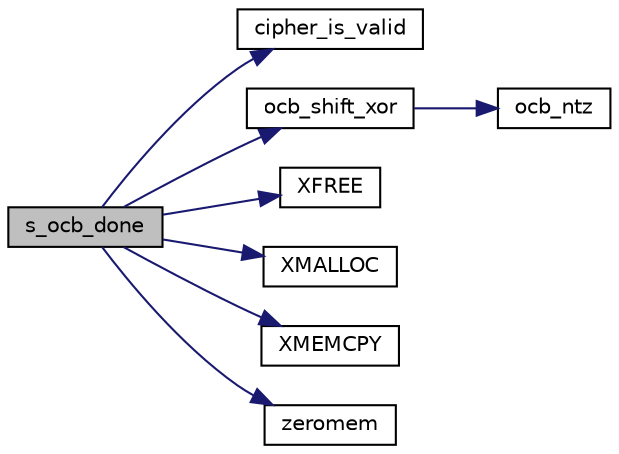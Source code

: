 digraph "s_ocb_done"
{
 // LATEX_PDF_SIZE
  edge [fontname="Helvetica",fontsize="10",labelfontname="Helvetica",labelfontsize="10"];
  node [fontname="Helvetica",fontsize="10",shape=record];
  rankdir="LR";
  Node0 [label="s_ocb_done",height=0.2,width=0.4,color="black", fillcolor="grey75", style="filled", fontcolor="black",tooltip="Shared code to finish an OCB stream."];
  Node0 -> Node1 [color="midnightblue",fontsize="10",style="solid"];
  Node1 [label="cipher_is_valid",height=0.2,width=0.4,color="black", fillcolor="white", style="filled",URL="$tomcrypt__cipher_8h.html#ac30eb68934c4ca07205344dc9d159221",tooltip=" "];
  Node0 -> Node2 [color="midnightblue",fontsize="10",style="solid"];
  Node2 [label="ocb_shift_xor",height=0.2,width=0.4,color="black", fillcolor="white", style="filled",URL="$ocb__shift__xor_8c.html#a516c53bd11c00b98b911778b136f3658",tooltip="Compute the shift/xor for OCB (internal function)"];
  Node2 -> Node3 [color="midnightblue",fontsize="10",style="solid"];
  Node3 [label="ocb_ntz",height=0.2,width=0.4,color="black", fillcolor="white", style="filled",URL="$ocb__ntz_8c.html#a85349886e5d37c031c02fe46296fc303",tooltip="Returns the number of leading zero bits [from lsb up]."];
  Node0 -> Node4 [color="midnightblue",fontsize="10",style="solid"];
  Node4 [label="XFREE",height=0.2,width=0.4,color="black", fillcolor="white", style="filled",URL="$tomcrypt__cfg_8h.html#a260d66fc0690e0502cf3bfe7b5244b75",tooltip=" "];
  Node0 -> Node5 [color="midnightblue",fontsize="10",style="solid"];
  Node5 [label="XMALLOC",height=0.2,width=0.4,color="black", fillcolor="white", style="filled",URL="$tomcrypt__cfg_8h.html#af363355f38fbaacdefacf270436ae1c9",tooltip=" "];
  Node0 -> Node6 [color="midnightblue",fontsize="10",style="solid"];
  Node6 [label="XMEMCPY",height=0.2,width=0.4,color="black", fillcolor="white", style="filled",URL="$tomcrypt__cfg_8h.html#a7691dd48d60d5fc6daf2fa7ec4c55e12",tooltip=" "];
  Node0 -> Node7 [color="midnightblue",fontsize="10",style="solid"];
  Node7 [label="zeromem",height=0.2,width=0.4,color="black", fillcolor="white", style="filled",URL="$tomcrypt__misc_8h.html#a63b6e188713790263bfd3612fe8b398f",tooltip="Zero a block of memory."];
}
